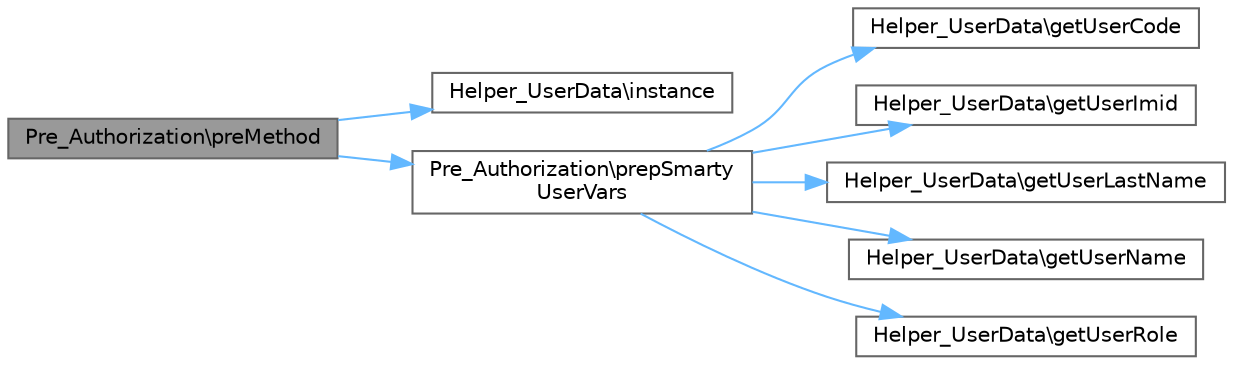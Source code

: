 digraph "Pre_Authorization\preMethod"
{
 // LATEX_PDF_SIZE
  bgcolor="transparent";
  edge [fontname=Helvetica,fontsize=10,labelfontname=Helvetica,labelfontsize=10];
  node [fontname=Helvetica,fontsize=10,shape=box,height=0.2,width=0.4];
  rankdir="LR";
  Node1 [id="Node000001",label="Pre_Authorization\\preMethod",height=0.2,width=0.4,color="gray40", fillcolor="grey60", style="filled", fontcolor="black",tooltip="Main entry point for the authorization process."];
  Node1 -> Node2 [id="edge1_Node000001_Node000002",color="steelblue1",style="solid",tooltip=" "];
  Node2 [id="Node000002",label="Helper_UserData\\instance",height=0.2,width=0.4,color="grey40", fillcolor="white", style="filled",URL="$class_helper___user_data.html#ac2e4a9414a98f834774f3ad778115a0b",tooltip="Returns the singleton instance of the class."];
  Node1 -> Node3 [id="edge2_Node000001_Node000003",color="steelblue1",style="solid",tooltip=" "];
  Node3 [id="Node000003",label="Pre_Authorization\\prepSmarty\lUserVars",height=0.2,width=0.4,color="grey40", fillcolor="white", style="filled",URL="$class_pre___authorization.html#a98b1e28e0dae15dabab8579160a578c4",tooltip="Prepares user variables for Smarty templates."];
  Node3 -> Node4 [id="edge3_Node000003_Node000004",color="steelblue1",style="solid",tooltip=" "];
  Node4 [id="Node000004",label="Helper_UserData\\getUserCode",height=0.2,width=0.4,color="grey40", fillcolor="white", style="filled",URL="$class_helper___user_data.html#a737d2a85d704a52c31a07839a66a1dfb",tooltip="Gets the user's identifying code."];
  Node3 -> Node5 [id="edge4_Node000003_Node000005",color="steelblue1",style="solid",tooltip=" "];
  Node5 [id="Node000005",label="Helper_UserData\\getUserImid",height=0.2,width=0.4,color="grey40", fillcolor="white", style="filled",URL="$class_helper___user_data.html#a1796ac99f41c5ce628ea1d7cba9e443c",tooltip="Gets the user's IM identifier."];
  Node3 -> Node6 [id="edge5_Node000003_Node000006",color="steelblue1",style="solid",tooltip=" "];
  Node6 [id="Node000006",label="Helper_UserData\\getUserLastName",height=0.2,width=0.4,color="grey40", fillcolor="white", style="filled",URL="$class_helper___user_data.html#a06b37088770d49c411cc40ec90bc4a36",tooltip="Gets the user's last name."];
  Node3 -> Node7 [id="edge6_Node000003_Node000007",color="steelblue1",style="solid",tooltip=" "];
  Node7 [id="Node000007",label="Helper_UserData\\getUserName",height=0.2,width=0.4,color="grey40", fillcolor="white", style="filled",URL="$class_helper___user_data.html#a107e7d6b1400eb7bec844e72754163c1",tooltip="Gets the user's first name."];
  Node3 -> Node8 [id="edge7_Node000003_Node000008",color="steelblue1",style="solid",tooltip=" "];
  Node8 [id="Node000008",label="Helper_UserData\\getUserRole",height=0.2,width=0.4,color="grey40", fillcolor="white", style="filled",URL="$class_helper___user_data.html#ab438a5c6d181e845d7956578bb51dc3a",tooltip="Gets the user's role in the system."];
}
